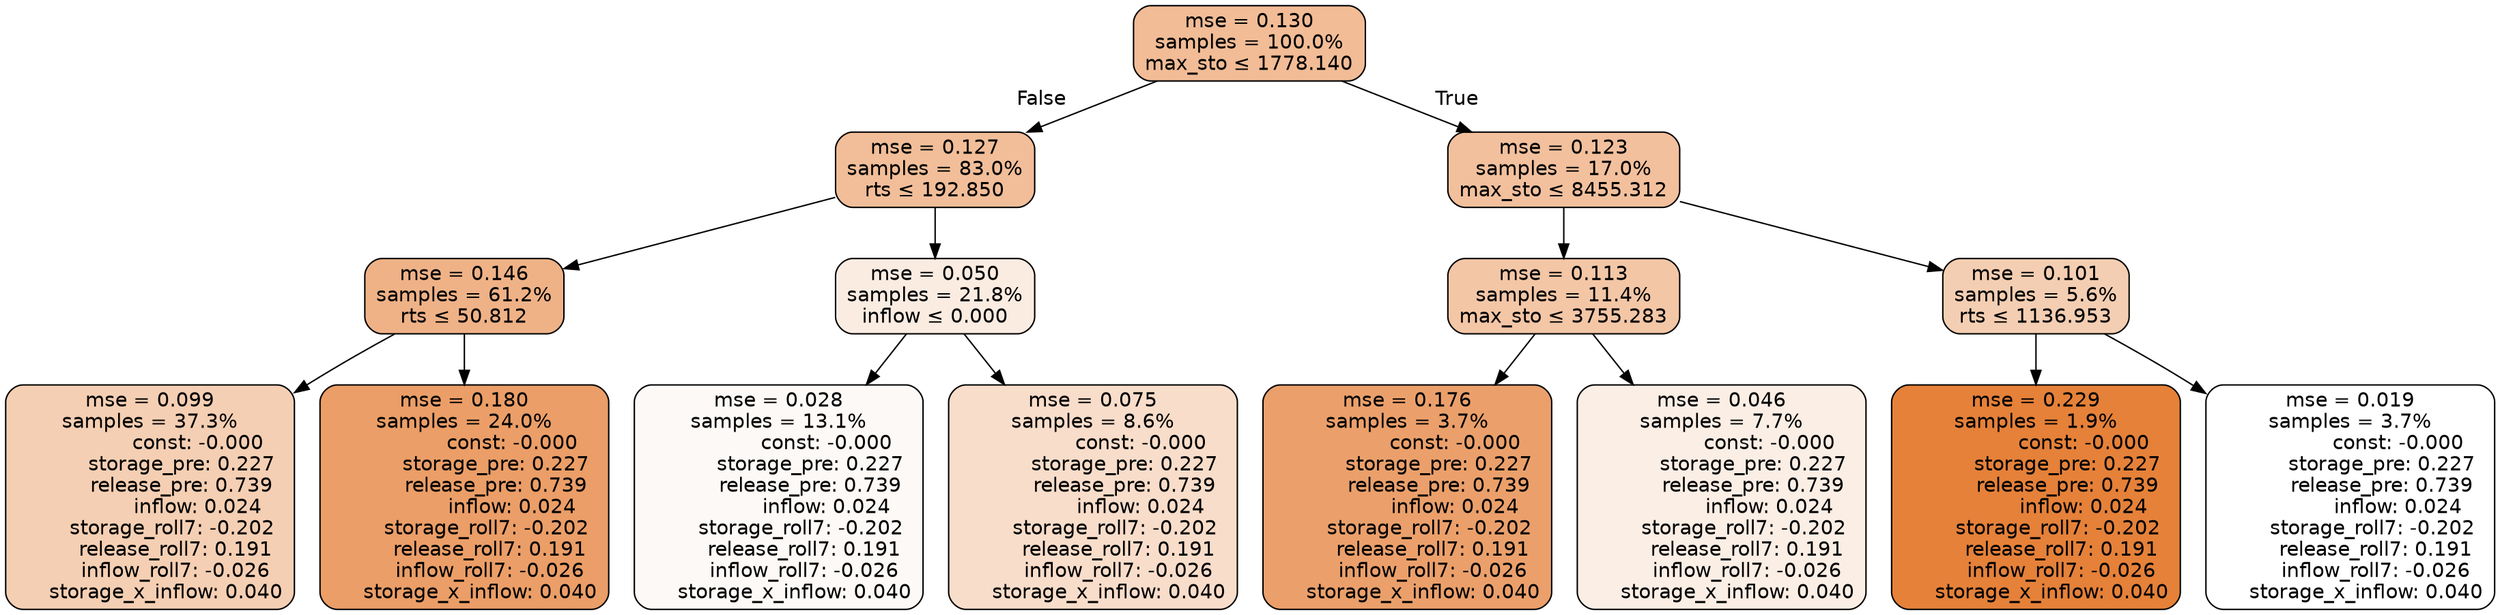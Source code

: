 digraph tree {
node [shape=rectangle, style="filled, rounded", color="black", fontname=helvetica] ;
edge [fontname=helvetica] ;
	"0" [label="mse = 0.130
samples = 100.0%
max_sto &le; 1778.140", fillcolor="#f1bc96"]
	"1" [label="mse = 0.127
samples = 83.0%
rts &le; 192.850", fillcolor="#f1be99"]
	"2" [label="mse = 0.146
samples = 61.2%
rts &le; 50.812", fillcolor="#efb287"]
	"3" [label="mse = 0.099
samples = 37.3%
               const: -0.000
          storage_pre: 0.227
          release_pre: 0.739
               inflow: 0.024
       storage_roll7: -0.202
        release_roll7: 0.191
        inflow_roll7: -0.026
     storage_x_inflow: 0.040", fillcolor="#f5cfb3"]
	"4" [label="mse = 0.180
samples = 24.0%
               const: -0.000
          storage_pre: 0.227
          release_pre: 0.739
               inflow: 0.024
       storage_roll7: -0.202
        release_roll7: 0.191
        inflow_roll7: -0.026
     storage_x_inflow: 0.040", fillcolor="#eb9e67"]
	"5" [label="mse = 0.050
samples = 21.8%
inflow &le; 0.000", fillcolor="#fbece2"]
	"6" [label="mse = 0.028
samples = 13.1%
               const: -0.000
          storage_pre: 0.227
          release_pre: 0.739
               inflow: 0.024
       storage_roll7: -0.202
        release_roll7: 0.191
        inflow_roll7: -0.026
     storage_x_inflow: 0.040", fillcolor="#fdf9f6"]
	"7" [label="mse = 0.075
samples = 8.6%
               const: -0.000
          storage_pre: 0.227
          release_pre: 0.739
               inflow: 0.024
       storage_roll7: -0.202
        release_roll7: 0.191
        inflow_roll7: -0.026
     storage_x_inflow: 0.040", fillcolor="#f8ddca"]
	"8" [label="mse = 0.123
samples = 17.0%
max_sto &le; 8455.312", fillcolor="#f2c09d"]
	"9" [label="mse = 0.113
samples = 11.4%
max_sto &le; 3755.283", fillcolor="#f3c6a6"]
	"10" [label="mse = 0.176
samples = 3.7%
               const: -0.000
          storage_pre: 0.227
          release_pre: 0.739
               inflow: 0.024
       storage_roll7: -0.202
        release_roll7: 0.191
        inflow_roll7: -0.026
     storage_x_inflow: 0.040", fillcolor="#eba06b"]
	"11" [label="mse = 0.046
samples = 7.7%
               const: -0.000
          storage_pre: 0.227
          release_pre: 0.739
               inflow: 0.024
       storage_roll7: -0.202
        release_roll7: 0.191
        inflow_roll7: -0.026
     storage_x_inflow: 0.040", fillcolor="#fbeee5"]
	"12" [label="mse = 0.101
samples = 5.6%
rts &le; 1136.953", fillcolor="#f4ceb2"]
	"13" [label="mse = 0.229
samples = 1.9%
               const: -0.000
          storage_pre: 0.227
          release_pre: 0.739
               inflow: 0.024
       storage_roll7: -0.202
        release_roll7: 0.191
        inflow_roll7: -0.026
     storage_x_inflow: 0.040", fillcolor="#e58139"]
	"14" [label="mse = 0.019
samples = 3.7%
               const: -0.000
          storage_pre: 0.227
          release_pre: 0.739
               inflow: 0.024
       storage_roll7: -0.202
        release_roll7: 0.191
        inflow_roll7: -0.026
     storage_x_inflow: 0.040", fillcolor="#ffffff"]

	"0" -> "1" [labeldistance=2.5, labelangle=45, headlabel="False"]
	"1" -> "2"
	"2" -> "3"
	"2" -> "4"
	"1" -> "5"
	"5" -> "6"
	"5" -> "7"
	"0" -> "8" [labeldistance=2.5, labelangle=-45, headlabel="True"]
	"8" -> "9"
	"9" -> "10"
	"9" -> "11"
	"8" -> "12"
	"12" -> "13"
	"12" -> "14"
}